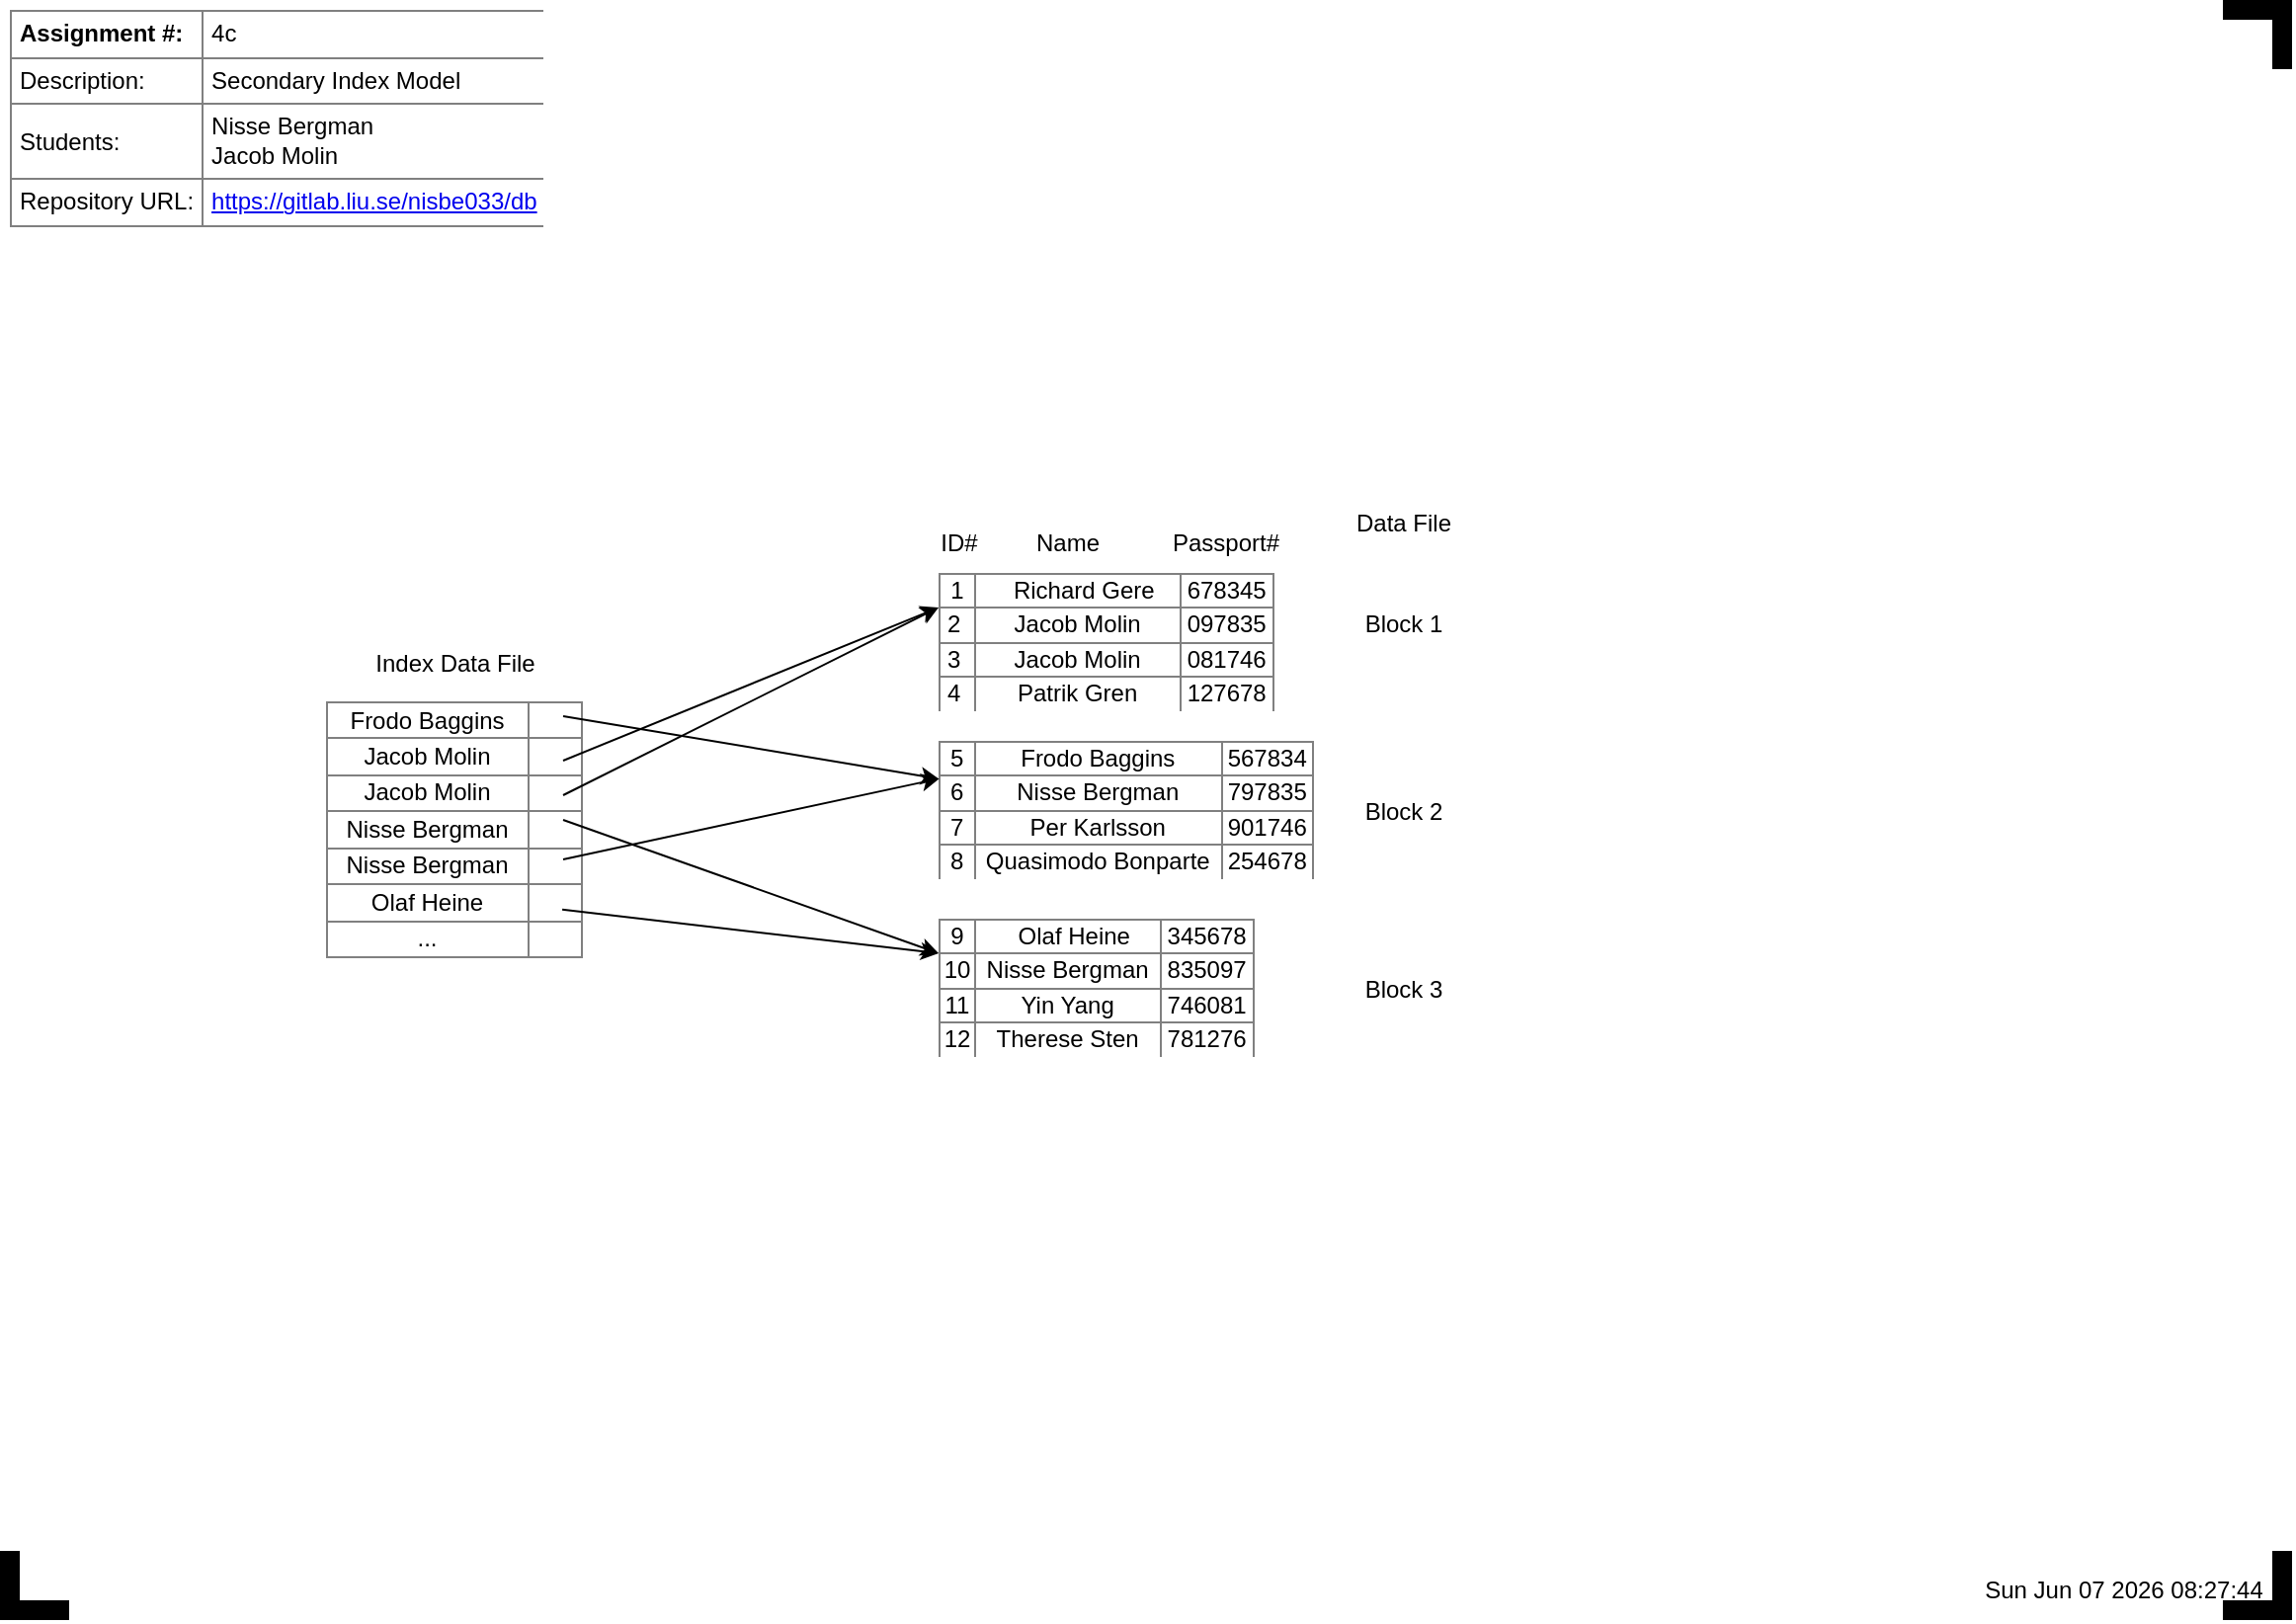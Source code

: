 <mxfile version="14.0.4" type="device"><diagram id="84zUwEt8LRDDHHk4Rw6f" name="Relational Model"><mxGraphModel dx="1188" dy="769" grid="1" gridSize="10" guides="1" tooltips="1" connect="1" arrows="1" fold="1" page="1" pageScale="1" pageWidth="1169" pageHeight="827" math="0" shadow="0"><root><mxCell id="ga0Zw6LBFhbuao-3WzkD-0"/><mxCell id="ga0Zw6LBFhbuao-3WzkD-1" parent="ga0Zw6LBFhbuao-3WzkD-0"/><UserObject label="%date{ddd mmm dd yyyy HH:MM:ss}%" placeholders="1" id="Ka_tqsI0y06mJdhhlla0-0"><mxCell style="text;html=1;align=center;verticalAlign=middle;whiteSpace=wrap;overflow=hidden;movable=0;resizable=0;rotatable=0;deletable=0;editable=0;connectable=0;" parent="ga0Zw6LBFhbuao-3WzkD-1" vertex="1"><mxGeometry x="1000" y="800" width="160" height="20" as="geometry"/></mxCell></UserObject><mxCell id="Ka_tqsI0y06mJdhhlla0-1" value="" style="shape=filledEdge;rounded=0;fixDash=1;endArrow=none;strokeWidth=10;edgeStyle=orthogonalEdgeStyle;" parent="ga0Zw6LBFhbuao-3WzkD-1" edge="1"><mxGeometry width="60" height="40" relative="1" as="geometry"><mxPoint x="10" y="790" as="sourcePoint"/><mxPoint x="40" y="820" as="targetPoint"/><Array as="points"><mxPoint x="10" y="820"/></Array></mxGeometry></mxCell><mxCell id="Ka_tqsI0y06mJdhhlla0-2" value="" style="shape=filledEdge;rounded=0;fixDash=1;endArrow=none;strokeWidth=10;edgeStyle=orthogonalEdgeStyle;" parent="ga0Zw6LBFhbuao-3WzkD-1" edge="1"><mxGeometry width="60" height="40" relative="1" as="geometry"><mxPoint x="1130" y="10" as="sourcePoint"/><mxPoint x="1160" y="40" as="targetPoint"/><Array as="points"><mxPoint x="1160" y="10"/></Array></mxGeometry></mxCell><mxCell id="Ka_tqsI0y06mJdhhlla0-3" value="" style="shape=filledEdge;rounded=0;fixDash=1;endArrow=none;strokeWidth=10;edgeStyle=orthogonalEdgeStyle;" parent="ga0Zw6LBFhbuao-3WzkD-1" edge="1"><mxGeometry width="60" height="40" relative="1" as="geometry"><mxPoint x="1129.99" y="820" as="sourcePoint"/><mxPoint x="1159.99" y="790" as="targetPoint"/><Array as="points"><mxPoint x="1159.99" y="820"/></Array></mxGeometry></mxCell><mxCell id="Ka_tqsI0y06mJdhhlla0-4" value="&lt;table border=&quot;1&quot; width=&quot;100%&quot; cellpadding=&quot;4&quot; style=&quot;width: 100% ; height: 100% ; border-collapse: collapse&quot;&gt;&lt;tbody&gt;&lt;tr&gt;&lt;th&gt;Assignment #:&lt;/th&gt;&lt;td&gt;4c&lt;br&gt;&lt;/td&gt;&lt;/tr&gt;&lt;tr&gt;&lt;td&gt;Description:&lt;/td&gt;&lt;td&gt;Secondary Index Model&lt;/td&gt;&lt;/tr&gt;&lt;tr&gt;&lt;td&gt;Students:&lt;/td&gt;&lt;td&gt;Nisse Bergman&lt;br&gt;Jacob Molin&lt;/td&gt;&lt;/tr&gt;&lt;tr&gt;&lt;td&gt;Repository URL:&lt;/td&gt;&lt;td&gt;&lt;a href=&quot;https://gitlab.liu.se/alial32/db&quot;&gt;https://gitlab.liu.se/nisbe033/db&lt;/a&gt;&lt;/td&gt;&lt;/tr&gt;&lt;/tbody&gt;&lt;/table&gt;" style="text;html=1;strokeColor=none;fillColor=none;overflow=fill;" parent="ga0Zw6LBFhbuao-3WzkD-1" vertex="1"><mxGeometry x="10" y="10" width="270" height="110" as="geometry"/></mxCell><mxCell id="ZzLg2zZVYhVBP_fsudoy-7" value="&lt;table border=&quot;1&quot; width=&quot;100%&quot; style=&quot;width: 100% ; height: 100% ; border-collapse: collapse&quot;&gt;&lt;tbody&gt;&lt;tr&gt;&lt;td style=&quot;text-align: center&quot;&gt;Frodo Baggins&lt;/td&gt;&lt;td style=&quot;text-align: center&quot;&gt;&amp;nbsp; &amp;nbsp; &amp;nbsp;&amp;nbsp;&lt;/td&gt;&lt;/tr&gt;&lt;tr&gt;&lt;td style=&quot;text-align: center&quot;&gt;Jacob Molin&lt;/td&gt;&lt;td style=&quot;text-align: center&quot;&gt;&lt;br&gt;&lt;/td&gt;&lt;/tr&gt;&lt;tr&gt;&lt;td style=&quot;text-align: center&quot;&gt;Jacob Molin&lt;br&gt;&lt;/td&gt;&lt;td style=&quot;text-align: center&quot;&gt;&lt;br&gt;&lt;/td&gt;&lt;/tr&gt;&lt;tr&gt;&lt;td style=&quot;text-align: center&quot;&gt;Nisse Bergman&lt;br&gt;&lt;/td&gt;&lt;td style=&quot;text-align: center&quot;&gt;&lt;br&gt;&lt;/td&gt;&lt;/tr&gt;&lt;tr&gt;&lt;td style=&quot;text-align: center&quot;&gt;Nisse Bergman&lt;br&gt;&lt;/td&gt;&lt;td style=&quot;text-align: center&quot;&gt;&lt;br&gt;&lt;/td&gt;&lt;/tr&gt;&lt;tr&gt;&lt;td style=&quot;text-align: center&quot;&gt;Olaf Heine&lt;/td&gt;&lt;td style=&quot;text-align: center&quot;&gt;&lt;br&gt;&lt;/td&gt;&lt;/tr&gt;&lt;tr&gt;&lt;td style=&quot;text-align: center&quot;&gt;...&lt;/td&gt;&lt;td&gt;&lt;br&gt;&lt;/td&gt;&lt;/tr&gt;&lt;/tbody&gt;&lt;/table&gt;" style="text;html=1;strokeColor=none;overflow=fill;recursiveResize=1;autosize=1;" parent="ga0Zw6LBFhbuao-3WzkD-1" vertex="1"><mxGeometry x="170" y="360" width="130" height="130" as="geometry"/></mxCell><mxCell id="Ey4xY7B3a1ax4zFOO0AN-6" style="edgeStyle=orthogonalEdgeStyle;rounded=0;orthogonalLoop=1;jettySize=auto;html=1;exitX=0.25;exitY=1;exitDx=0;exitDy=0;entryX=0.177;entryY=1.025;entryDx=0;entryDy=0;entryPerimeter=0;" parent="ga0Zw6LBFhbuao-3WzkD-1" source="ZzLg2zZVYhVBP_fsudoy-14" edge="1"><mxGeometry relative="1" as="geometry"><Array as="points"><mxPoint x="828" y="720"/><mxPoint x="690" y="720"/><mxPoint x="690" y="220"/><mxPoint x="799" y="220"/></Array><mxPoint x="798.94" y="181" as="targetPoint"/></mxGeometry></mxCell><mxCell id="vEmxe-hGFz5fZHfQ43uJ-0" value="&lt;table border=&quot;1&quot; width=&quot;100%&quot; style=&quot;width: 100% ; height: 100% ; border-collapse: collapse&quot;&gt;&lt;tbody&gt;&lt;tr&gt;&lt;td style=&quot;text-align: center&quot;&gt;&amp;nbsp;1&amp;nbsp;&lt;/td&gt;&lt;td style=&quot;text-align: center&quot;&gt;&amp;nbsp; &amp;nbsp; Richard Gere&amp;nbsp;&amp;nbsp;&lt;br&gt;&lt;/td&gt;&lt;td style=&quot;text-align: center&quot;&gt;678345&lt;/td&gt;&lt;/tr&gt;&lt;tr&gt;&lt;td style=&quot;text-align: center&quot;&gt;2&amp;nbsp;&lt;/td&gt;&lt;td style=&quot;text-align: center&quot;&gt;Jacob Molin&lt;/td&gt;&lt;td style=&quot;text-align: center&quot;&gt;097835&lt;/td&gt;&lt;/tr&gt;&lt;tr&gt;&lt;td style=&quot;text-align: center&quot;&gt;3&amp;nbsp;&lt;/td&gt;&lt;td style=&quot;text-align: center&quot;&gt;Jacob Molin&lt;/td&gt;&lt;td style=&quot;text-align: center&quot;&gt;081746&lt;/td&gt;&lt;/tr&gt;&lt;tr&gt;&lt;td style=&quot;text-align: center&quot;&gt;4&amp;nbsp;&lt;/td&gt;&lt;td style=&quot;text-align: center&quot;&gt;Patrik Gren&lt;/td&gt;&lt;td style=&quot;text-align: center&quot;&gt;127678&lt;/td&gt;&lt;/tr&gt;&lt;/tbody&gt;&lt;/table&gt;" style="text;html=1;strokeColor=none;overflow=fill;recursiveResize=1;autosize=1;" vertex="1" parent="ga0Zw6LBFhbuao-3WzkD-1"><mxGeometry x="480" y="295" width="170" height="70" as="geometry"/></mxCell><mxCell id="vEmxe-hGFz5fZHfQ43uJ-1" value="&lt;table border=&quot;1&quot; width=&quot;100%&quot; style=&quot;width: 100% ; height: 100% ; border-collapse: collapse&quot;&gt;&lt;tbody&gt;&lt;tr&gt;&lt;td style=&quot;text-align: center&quot;&gt;&amp;nbsp;5&amp;nbsp;&lt;/td&gt;&lt;td style=&quot;text-align: center&quot;&gt;Frodo Baggins&lt;/td&gt;&lt;td style=&quot;text-align: center&quot;&gt;567834&lt;/td&gt;&lt;/tr&gt;&lt;tr&gt;&lt;td style=&quot;text-align: center&quot;&gt;6&lt;/td&gt;&lt;td style=&quot;text-align: center&quot;&gt;Nisse Bergman&lt;/td&gt;&lt;td style=&quot;text-align: center&quot;&gt;797835&lt;/td&gt;&lt;/tr&gt;&lt;tr&gt;&lt;td style=&quot;text-align: center&quot;&gt;7&lt;/td&gt;&lt;td style=&quot;text-align: center&quot;&gt;Per Karlsson&lt;/td&gt;&lt;td style=&quot;text-align: center&quot;&gt;901746&lt;/td&gt;&lt;/tr&gt;&lt;tr&gt;&lt;td style=&quot;text-align: center&quot;&gt;8&lt;/td&gt;&lt;td style=&quot;text-align: center&quot;&gt;Quasimodo Bonparte&lt;/td&gt;&lt;td style=&quot;text-align: center&quot;&gt;254678&lt;/td&gt;&lt;/tr&gt;&lt;/tbody&gt;&lt;/table&gt;" style="text;html=1;strokeColor=none;overflow=fill;recursiveResize=1;autosize=1;" vertex="1" parent="ga0Zw6LBFhbuao-3WzkD-1"><mxGeometry x="480" y="380" width="190" height="70" as="geometry"/></mxCell><mxCell id="vEmxe-hGFz5fZHfQ43uJ-2" value="&lt;table border=&quot;1&quot; width=&quot;100%&quot; style=&quot;width: 100% ; height: 100% ; border-collapse: collapse&quot;&gt;&lt;tbody&gt;&lt;tr&gt;&lt;td style=&quot;text-align: center&quot;&gt;9&lt;/td&gt;&lt;td style=&quot;text-align: center&quot;&gt;&amp;nbsp; &amp;nbsp; Olaf Heine&amp;nbsp;&amp;nbsp;&lt;br&gt;&lt;/td&gt;&lt;td style=&quot;text-align: center&quot;&gt;345678&lt;/td&gt;&lt;/tr&gt;&lt;tr&gt;&lt;td style=&quot;text-align: center&quot;&gt;10&lt;/td&gt;&lt;td style=&quot;text-align: center&quot;&gt;Nisse Bergman&lt;/td&gt;&lt;td style=&quot;text-align: center&quot;&gt;835097&lt;/td&gt;&lt;/tr&gt;&lt;tr&gt;&lt;td style=&quot;text-align: center&quot;&gt;11&lt;/td&gt;&lt;td style=&quot;text-align: center&quot;&gt;Yin Yang&lt;/td&gt;&lt;td style=&quot;text-align: center&quot;&gt;746081&lt;/td&gt;&lt;/tr&gt;&lt;tr&gt;&lt;td style=&quot;text-align: center&quot;&gt;12&lt;/td&gt;&lt;td style=&quot;text-align: center&quot;&gt;Therese Sten&lt;/td&gt;&lt;td style=&quot;text-align: center&quot;&gt;781276&lt;/td&gt;&lt;/tr&gt;&lt;/tbody&gt;&lt;/table&gt;" style="text;html=1;strokeColor=none;overflow=fill;recursiveResize=1;autosize=1;" vertex="1" parent="ga0Zw6LBFhbuao-3WzkD-1"><mxGeometry x="480" y="470" width="160" height="70" as="geometry"/></mxCell><mxCell id="vEmxe-hGFz5fZHfQ43uJ-4" style="rounded=0;orthogonalLoop=1;jettySize=auto;html=1;exitX=1;exitY=0;exitDx=0;exitDy=0;entryX=0;entryY=0.25;entryDx=0;entryDy=0;" edge="1" parent="ga0Zw6LBFhbuao-3WzkD-1" target="vEmxe-hGFz5fZHfQ43uJ-0"><mxGeometry relative="1" as="geometry"><mxPoint x="470" y="432.5" as="targetPoint"/><mxPoint x="290.0" y="390" as="sourcePoint"/></mxGeometry></mxCell><mxCell id="vEmxe-hGFz5fZHfQ43uJ-5" style="rounded=0;orthogonalLoop=1;jettySize=auto;html=1;exitX=1;exitY=0;exitDx=0;exitDy=0;entryX=0;entryY=0.25;entryDx=0;entryDy=0;" edge="1" parent="ga0Zw6LBFhbuao-3WzkD-1" target="vEmxe-hGFz5fZHfQ43uJ-0"><mxGeometry relative="1" as="geometry"><mxPoint x="480" y="300" as="targetPoint"/><mxPoint x="290.0" y="407.5" as="sourcePoint"/></mxGeometry></mxCell><mxCell id="vEmxe-hGFz5fZHfQ43uJ-6" style="rounded=0;orthogonalLoop=1;jettySize=auto;html=1;exitX=1;exitY=0;exitDx=0;exitDy=0;" edge="1" parent="ga0Zw6LBFhbuao-3WzkD-1" target="vEmxe-hGFz5fZHfQ43uJ-1"><mxGeometry relative="1" as="geometry"><mxPoint x="480" y="260" as="targetPoint"/><mxPoint x="290.0" y="367.5" as="sourcePoint"/></mxGeometry></mxCell><mxCell id="vEmxe-hGFz5fZHfQ43uJ-7" style="rounded=0;orthogonalLoop=1;jettySize=auto;html=1;exitX=1;exitY=0;exitDx=0;exitDy=0;entryX=0;entryY=0.25;entryDx=0;entryDy=0;" edge="1" parent="ga0Zw6LBFhbuao-3WzkD-1" target="vEmxe-hGFz5fZHfQ43uJ-2"><mxGeometry relative="1" as="geometry"><mxPoint x="480" y="312.5" as="targetPoint"/><mxPoint x="290.0" y="420" as="sourcePoint"/></mxGeometry></mxCell><mxCell id="vEmxe-hGFz5fZHfQ43uJ-8" style="rounded=0;orthogonalLoop=1;jettySize=auto;html=1;exitX=1;exitY=0;exitDx=0;exitDy=0;entryX=0.002;entryY=0.273;entryDx=0;entryDy=0;entryPerimeter=0;" edge="1" parent="ga0Zw6LBFhbuao-3WzkD-1" target="vEmxe-hGFz5fZHfQ43uJ-1"><mxGeometry relative="1" as="geometry"><mxPoint x="480" y="542.5" as="targetPoint"/><mxPoint x="290.0" y="440" as="sourcePoint"/></mxGeometry></mxCell><mxCell id="vEmxe-hGFz5fZHfQ43uJ-9" style="rounded=0;orthogonalLoop=1;jettySize=auto;html=1;exitX=1;exitY=0;exitDx=0;exitDy=0;entryX=0;entryY=0.25;entryDx=0;entryDy=0;" edge="1" parent="ga0Zw6LBFhbuao-3WzkD-1" target="vEmxe-hGFz5fZHfQ43uJ-2"><mxGeometry relative="1" as="geometry"><mxPoint x="480.0" y="430.0" as="targetPoint"/><mxPoint x="289.56" y="465.43" as="sourcePoint"/></mxGeometry></mxCell><mxCell id="vEmxe-hGFz5fZHfQ43uJ-10" value="Data File" style="text;html=1;align=center;verticalAlign=middle;resizable=0;points=[];autosize=1;" vertex="1" parent="ga0Zw6LBFhbuao-3WzkD-1"><mxGeometry x="685" y="260" width="60" height="20" as="geometry"/></mxCell><mxCell id="vEmxe-hGFz5fZHfQ43uJ-11" value="Block 1" style="text;html=1;align=center;verticalAlign=middle;resizable=0;points=[];autosize=1;" vertex="1" parent="ga0Zw6LBFhbuao-3WzkD-1"><mxGeometry x="690" y="311" width="50" height="20" as="geometry"/></mxCell><mxCell id="vEmxe-hGFz5fZHfQ43uJ-12" value="Block 2" style="text;html=1;align=center;verticalAlign=middle;resizable=0;points=[];autosize=1;" vertex="1" parent="ga0Zw6LBFhbuao-3WzkD-1"><mxGeometry x="690" y="406" width="50" height="20" as="geometry"/></mxCell><mxCell id="vEmxe-hGFz5fZHfQ43uJ-13" value="Block 3" style="text;html=1;align=center;verticalAlign=middle;resizable=0;points=[];autosize=1;" vertex="1" parent="ga0Zw6LBFhbuao-3WzkD-1"><mxGeometry x="690" y="496" width="50" height="20" as="geometry"/></mxCell><mxCell id="vEmxe-hGFz5fZHfQ43uJ-14" value="Index Data File" style="text;html=1;align=center;verticalAlign=middle;resizable=0;points=[];autosize=1;" vertex="1" parent="ga0Zw6LBFhbuao-3WzkD-1"><mxGeometry x="185" y="331" width="100" height="20" as="geometry"/></mxCell><mxCell id="vEmxe-hGFz5fZHfQ43uJ-17" value="ID#" style="text;html=1;align=center;verticalAlign=middle;resizable=0;points=[];autosize=1;" vertex="1" parent="ga0Zw6LBFhbuao-3WzkD-1"><mxGeometry x="475" y="270" width="30" height="20" as="geometry"/></mxCell><mxCell id="vEmxe-hGFz5fZHfQ43uJ-18" value="Name" style="text;html=1;align=center;verticalAlign=middle;resizable=0;points=[];autosize=1;" vertex="1" parent="ga0Zw6LBFhbuao-3WzkD-1"><mxGeometry x="520" y="270" width="50" height="20" as="geometry"/></mxCell><mxCell id="vEmxe-hGFz5fZHfQ43uJ-19" value="Passport#" style="text;html=1;align=center;verticalAlign=middle;resizable=0;points=[];autosize=1;" vertex="1" parent="ga0Zw6LBFhbuao-3WzkD-1"><mxGeometry x="590" y="270" width="70" height="20" as="geometry"/></mxCell></root></mxGraphModel></diagram></mxfile>